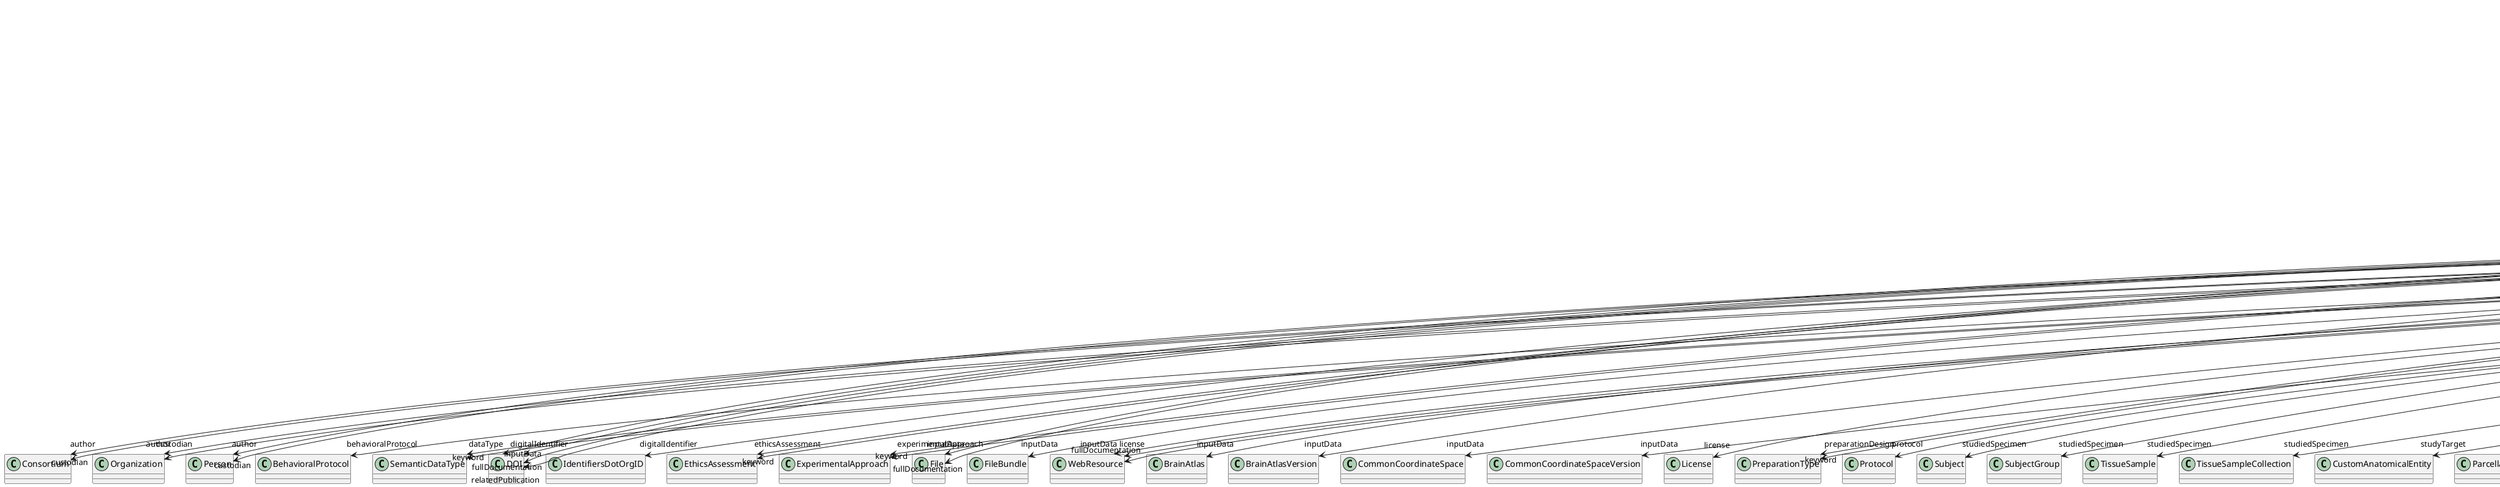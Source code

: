 @startuml
class DatasetVersion {
+author
+behavioralProtocol
+dataType
+digitalIdentifier
+ethicsAssessment
+experimentalApproach
+inputData
+isAlternativeVersionOf
+isNewVersionOf
+license
+preparationDesign
+protocol
+studiedSpecimen
+studyTarget
+technique
+accessibility
+copyright
+custodian
+description
+fullDocumentation
+fullName
+funding
+homepage
+howToCite
+keyword
+otherContribution
+relatedPublication
+releaseDate
+repository
+shortName
+supportChannel
+versionIdentifier
+versionInnovation

}
DatasetVersion -d-> "author" Consortium
DatasetVersion -d-> "author" Organization
DatasetVersion -d-> "author" Person
DatasetVersion -d-> "behavioralProtocol" BehavioralProtocol
DatasetVersion -d-> "dataType" SemanticDataType
DatasetVersion -d-> "digitalIdentifier" DOI
DatasetVersion -d-> "digitalIdentifier" IdentifiersDotOrgID
DatasetVersion -d-> "ethicsAssessment" EthicsAssessment
DatasetVersion -d-> "experimentalApproach" ExperimentalApproach
DatasetVersion -d-> "inputData" DOI
DatasetVersion -d-> "inputData" File
DatasetVersion -d-> "inputData" FileBundle
DatasetVersion -d-> "inputData" WebResource
DatasetVersion -d-> "inputData" BrainAtlas
DatasetVersion -d-> "inputData" BrainAtlasVersion
DatasetVersion -d-> "inputData" CommonCoordinateSpace
DatasetVersion -d-> "inputData" CommonCoordinateSpaceVersion
DatasetVersion -d-> "isAlternativeVersionOf" DatasetVersion
DatasetVersion -d-> "isNewVersionOf" DatasetVersion
DatasetVersion -d-> "license" License
DatasetVersion -d-> "license" WebResource
DatasetVersion -d-> "preparationDesign" PreparationType
DatasetVersion -d-> "protocol" Protocol
DatasetVersion -d-> "studiedSpecimen" Subject
DatasetVersion -d-> "studiedSpecimen" SubjectGroup
DatasetVersion -d-> "studiedSpecimen" TissueSample
DatasetVersion -d-> "studiedSpecimen" TissueSampleCollection
DatasetVersion -d-> "studyTarget" CustomAnatomicalEntity
DatasetVersion -d-> "studyTarget" ParcellationEntityVersion
DatasetVersion -d-> "studyTarget" ParcellationEntity
DatasetVersion -d-> "studyTarget" OpticalStimulusType
DatasetVersion -d-> "studyTarget" OrganismSubstance
DatasetVersion -d-> "studyTarget" ElectricalStimulusType
DatasetVersion -d-> "studyTarget" SubcellularEntity
DatasetVersion -d-> "studyTarget" AuditoryStimulusType
DatasetVersion -d-> "studyTarget" OlfactoryStimulusType
DatasetVersion -d-> "studyTarget" DiseaseModel
DatasetVersion -d-> "studyTarget" Disease
DatasetVersion -d-> "studyTarget" Species
DatasetVersion -d-> "studyTarget" UBERONParcellation
DatasetVersion -d-> "studyTarget" BreedingType
DatasetVersion -d-> "studyTarget" BiologicalOrder
DatasetVersion -d-> "studyTarget" CellType
DatasetVersion -d-> "studyTarget" OrganismSystem
DatasetVersion -d-> "studyTarget" Organ
DatasetVersion -d-> "studyTarget" GeneticStrainType
DatasetVersion -d-> "studyTarget" CellCultureType
DatasetVersion -d-> "studyTarget" Handedness
DatasetVersion -d-> "studyTarget" MolecularEntity
DatasetVersion -d-> "studyTarget" BiologicalSex
DatasetVersion -d-> "studyTarget" GustatoryStimulusType
DatasetVersion -d-> "studyTarget" VisualStimulusType
DatasetVersion -d-> "studyTarget" TactileStimulusType
DatasetVersion -d-> "studyTarget" TermSuggestion
DatasetVersion -d-> "technique" StimulationApproach
DatasetVersion -d-> "technique" StimulationTechnique
DatasetVersion -d-> "technique" Technique
DatasetVersion -d-> "technique" AnalysisTechnique
DatasetVersion -d-> "accessibility" ProductAccessibility
DatasetVersion -d-> "copyright" Copyright
DatasetVersion -d-> "custodian" Consortium
DatasetVersion -d-> "custodian" Organization
DatasetVersion -d-> "custodian" Person
DatasetVersion -d-> "fullDocumentation" DOI
DatasetVersion -d-> "fullDocumentation" File
DatasetVersion -d-> "fullDocumentation" WebResource
DatasetVersion -d-> "funding" Funding
DatasetVersion -d-> "keyword" ExperimentalApproach
DatasetVersion -d-> "keyword" OpticalStimulusType
DatasetVersion -d-> "keyword" OrganismSubstance
DatasetVersion -d-> "keyword" AnatomicalIdentificationType
DatasetVersion -d-> "keyword" EthicsAssessment
DatasetVersion -d-> "keyword" ProductAccessibility
DatasetVersion -d-> "keyword" AgeCategory
DatasetVersion -d-> "keyword" QualitativeOverlap
DatasetVersion -d-> "keyword" SemanticDataType
DatasetVersion -d-> "keyword" ElectricalStimulusType
DatasetVersion -d-> "keyword" CranialWindowReinforcementType
DatasetVersion -d-> "keyword" SubcellularEntity
DatasetVersion -d-> "keyword" AuditoryStimulusType
DatasetVersion -d-> "keyword" TissueSampleType
DatasetVersion -d-> "keyword" OlfactoryStimulusType
DatasetVersion -d-> "keyword" DiseaseModel
DatasetVersion -d-> "keyword" ContributionType
DatasetVersion -d-> "keyword" AtlasType
DatasetVersion -d-> "keyword" MeasuredSignalType
DatasetVersion -d-> "keyword" ActionStatusType
DatasetVersion -d-> "keyword" Disease
DatasetVersion -d-> "keyword" Service
DatasetVersion -d-> "keyword" AnatomicalAxesOrientation
DatasetVersion -d-> "keyword" Species
DatasetVersion -d-> "keyword" TypeOfUncertainty
DatasetVersion -d-> "keyword" Laterality
DatasetVersion -d-> "keyword" CranialWindowConstructionType
DatasetVersion -d-> "keyword" OperatingDevice
DatasetVersion -d-> "keyword" ModelScope
DatasetVersion -d-> "keyword" UBERONParcellation
DatasetVersion -d-> "keyword" PatchClampVariation
DatasetVersion -d-> "keyword" BreedingType
DatasetVersion -d-> "keyword" Language
DatasetVersion -d-> "keyword" SoftwareApplicationCategory
DatasetVersion -d-> "keyword" MeasuredQuantity
DatasetVersion -d-> "keyword" BiologicalOrder
DatasetVersion -d-> "keyword" MetaDataModelType
DatasetVersion -d-> "keyword" Terminology
DatasetVersion -d-> "keyword" DeviceType
DatasetVersion -d-> "keyword" CriteriaQualityType
DatasetVersion -d-> "keyword" AnatomicalPlane
DatasetVersion -d-> "keyword" BiologicalProcess
DatasetVersion -d-> "keyword" CellType
DatasetVersion -d-> "keyword" OrganismSystem
DatasetVersion -d-> "keyword" PreparationType
DatasetVersion -d-> "keyword" LearningResourceType
DatasetVersion -d-> "keyword" StimulationApproach
DatasetVersion -d-> "keyword" Organ
DatasetVersion -d-> "keyword" DifferenceMeasure
DatasetVersion -d-> "keyword" SetupType
DatasetVersion -d-> "keyword" GeneticStrainType
DatasetVersion -d-> "keyword" CellCultureType
DatasetVersion -d-> "keyword" Handedness
DatasetVersion -d-> "keyword" MolecularEntity
DatasetVersion -d-> "keyword" OperatingSystem
DatasetVersion -d-> "keyword" FileBundleGrouping
DatasetVersion -d-> "keyword" ModelAbstractionLevel
DatasetVersion -d-> "keyword" FileRepositoryType
DatasetVersion -d-> "keyword" FileUsageRole
DatasetVersion -d-> "keyword" BiologicalSex
DatasetVersion -d-> "keyword" SoftwareFeature
DatasetVersion -d-> "keyword" TissueSampleAttribute
DatasetVersion -d-> "keyword" GustatoryStimulusType
DatasetVersion -d-> "keyword" ProgrammingLanguage
DatasetVersion -d-> "keyword" StimulationTechnique
DatasetVersion -d-> "keyword" Technique
DatasetVersion -d-> "keyword" DataType
DatasetVersion -d-> "keyword" AnalysisTechnique
DatasetVersion -d-> "keyword" Colormap
DatasetVersion -d-> "keyword" AnnotationType
DatasetVersion -d-> "keyword" SubjectAttribute
DatasetVersion -d-> "keyword" VisualStimulusType
DatasetVersion -d-> "keyword" UnitOfMeasurement
DatasetVersion -d-> "keyword" ChemicalMixtureType
DatasetVersion -d-> "keyword" TactileStimulusType
DatasetVersion -d-> "keyword" TermSuggestion
DatasetVersion -d-> "keyword" AnnotationCriteriaType
DatasetVersion -d-> "keyword" EducationalLevel
DatasetVersion -d-> "otherContribution" Contribution
DatasetVersion -d-> "relatedPublication" ISSN
DatasetVersion -d-> "relatedPublication" DOI
DatasetVersion -d-> "relatedPublication" HANDLE
DatasetVersion -d-> "relatedPublication" ISBN
DatasetVersion -d-> "relatedPublication" Chapter
DatasetVersion -d-> "relatedPublication" ScholarlyArticle
DatasetVersion -d-> "relatedPublication" Book
DatasetVersion -d-> "repository" FileRepository

@enduml